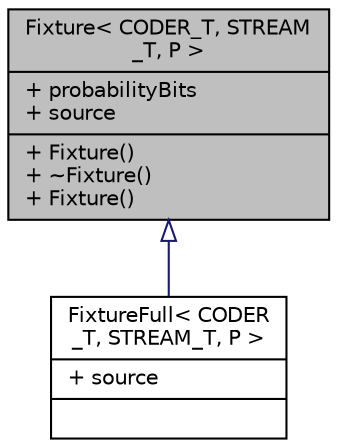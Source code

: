 digraph "Fixture&lt; CODER_T, STREAM_T, P &gt;"
{
 // INTERACTIVE_SVG=YES
  bgcolor="transparent";
  edge [fontname="Helvetica",fontsize="10",labelfontname="Helvetica",labelfontsize="10"];
  node [fontname="Helvetica",fontsize="10",shape=record];
  Node0 [label="{Fixture\< CODER_T, STREAM\l_T, P \>\n|+ probabilityBits\l+ source\l|+ Fixture()\l+ ~Fixture()\l+ Fixture()\l}",height=0.2,width=0.4,color="black", fillcolor="grey75", style="filled", fontcolor="black"];
  Node0 -> Node1 [dir="back",color="midnightblue",fontsize="10",style="solid",arrowtail="onormal",fontname="Helvetica"];
  Node1 [label="{FixtureFull\< CODER\l_T, STREAM_T, P \>\n|+ source\l|}",height=0.2,width=0.4,color="black",URL="$dc/de9/structFixtureFull.html"];
}
